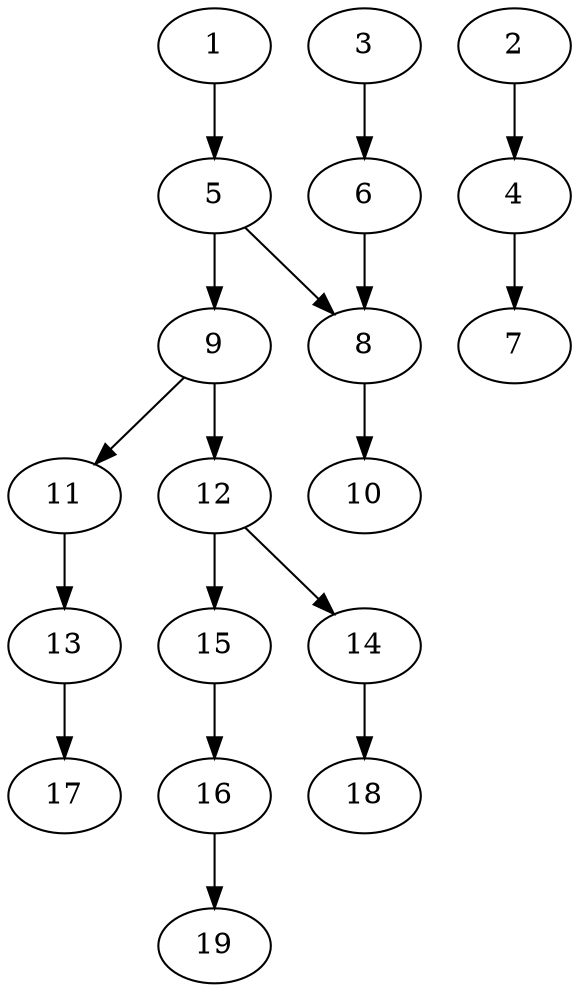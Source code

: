 // DAG (tier=1-easy, mode=data, n=19, ccr=0.338, fat=0.444, density=0.354, regular=0.769, jump=0.026, mindata=1048576, maxdata=8388608)
// DAG automatically generated by daggen at Sun Aug 24 16:33:33 2025
// /home/ermia/Project/Environments/daggen/bin/daggen --dot --ccr 0.338 --fat 0.444 --regular 0.769 --density 0.354 --jump 0.026 --mindata 1048576 --maxdata 8388608 -n 19 
digraph G {
  1 [size="13377835004556288", alpha="0.17", expect_size="6688917502278144"]
  1 -> 5 [size ="329990927286272"]
  2 [size="413938692628779368448", alpha="0.18", expect_size="206969346314389684224"]
  2 -> 4 [size ="444338559516672"]
  3 [size="20117966563556982784", alpha="0.09", expect_size="10058983281778491392"]
  3 -> 6 [size ="59176059404288"]
  4 [size="2612562705252352000", alpha="0.19", expect_size="1306281352626176000"]
  4 -> 7 [size ="15175201587200"]
  5 [size="36146602808249360", alpha="0.02", expect_size="18073301404124680"]
  5 -> 8 [size ="71133248356352"]
  5 -> 9 [size ="71133248356352"]
  6 [size="932041662357161", alpha="0.10", expect_size="466020831178580"]
  6 -> 8 [size ="24043839291392"]
  7 [size="1998163589929692", alpha="0.20", expect_size="999081794964846"]
  8 [size="222591025744707808", alpha="0.01", expect_size="111295512872353904"]
  8 -> 10 [size ="90688771325952"]
  9 [size="2291189976484708", alpha="0.06", expect_size="1145594988242354"]
  9 -> 11 [size ="150878182965248"]
  9 -> 12 [size ="150878182965248"]
  10 [size="5530496721192543", alpha="0.13", expect_size="2765248360596271"]
  11 [size="2030793757760639", alpha="0.04", expect_size="1015396878880319"]
  11 -> 13 [size ="40822623961088"]
  12 [size="2834157616215621632", alpha="0.06", expect_size="1417078808107810816"]
  12 -> 14 [size ="16021603745792"]
  12 -> 15 [size ="16021603745792"]
  13 [size="44476250365886464000", alpha="0.09", expect_size="22238125182943232000"]
  13 -> 17 [size ="100425059532800"]
  14 [size="37613154241926397952", alpha="0.10", expect_size="18806577120963198976"]
  14 -> 18 [size ="89808303030272"]
  15 [size="8574557515625357", alpha="0.02", expect_size="4287278757812678"]
  15 -> 16 [size ="385497146851328"]
  16 [size="1249911296665776", alpha="0.11", expect_size="624955648332888"]
  16 -> 19 [size ="30251006558208"]
  17 [size="256894611419444543488", alpha="0.03", expect_size="128447305709722271744"]
  18 [size="190797374283948490752", alpha="0.16", expect_size="95398687141974245376"]
  19 [size="1114725361965369856", alpha="0.18", expect_size="557362680982684928"]
}